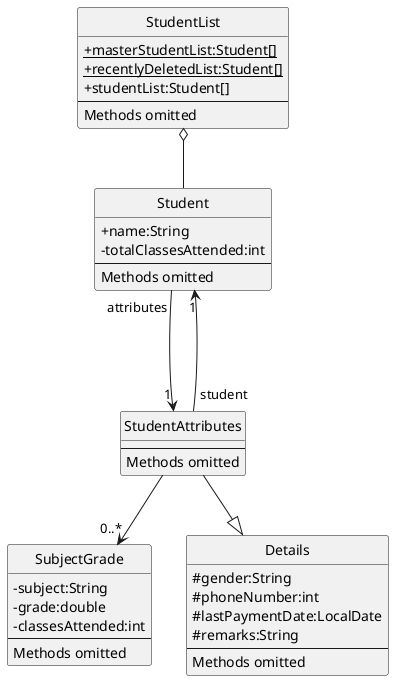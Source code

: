 @startuml DateStoring
skinparam classAttributeIconSize 0
hide circle
class StudentList {
    {static} +masterStudentList:Student[]
    {static} +recentlyDeletedList:Student[]
    +studentList:Student[]
    --
    Methods omitted
}

class Student {
    +name:String
    -totalClassesAttended:int
    --
    Methods omitted
}

class SubjectGrade {
    -subject:String
    -grade:double
    -classesAttended:int
    --
    Methods omitted
}

class Details {
    #gender:String 
    #phoneNumber:int
    #lastPaymentDate:LocalDate
    #remarks:String
    --
    Methods omitted
}

class StudentAttributes {
    --
    Methods omitted
}

StudentList o-- Student

Student "attributes"---> "1" StudentAttributes

StudentAttributes --down|> Details
StudentAttributes -->"0..*" SubjectGrade
StudentAttributes "student" --> "1" Student



@enduml
